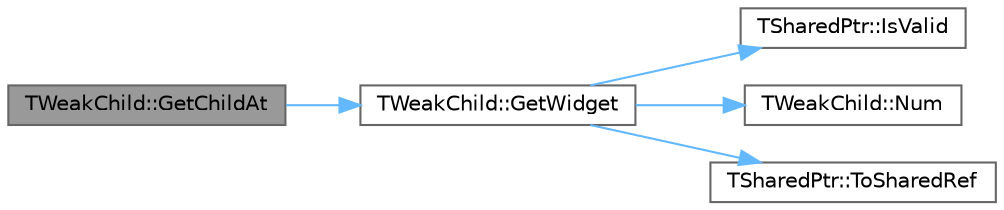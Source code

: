 digraph "TWeakChild::GetChildAt"
{
 // INTERACTIVE_SVG=YES
 // LATEX_PDF_SIZE
  bgcolor="transparent";
  edge [fontname=Helvetica,fontsize=10,labelfontname=Helvetica,labelfontsize=10];
  node [fontname=Helvetica,fontsize=10,shape=box,height=0.2,width=0.4];
  rankdir="LR";
  Node1 [id="Node000001",label="TWeakChild::GetChildAt",height=0.2,width=0.4,color="gray40", fillcolor="grey60", style="filled", fontcolor="black",tooltip=" "];
  Node1 -> Node2 [id="edge1_Node000001_Node000002",color="steelblue1",style="solid",tooltip=" "];
  Node2 [id="Node000002",label="TWeakChild::GetWidget",height=0.2,width=0.4,color="grey40", fillcolor="white", style="filled",URL="$da/d0b/classTWeakChild.html#a3dd07324a084df07c05dc361fbfcd40a",tooltip=" "];
  Node2 -> Node3 [id="edge2_Node000002_Node000003",color="steelblue1",style="solid",tooltip=" "];
  Node3 [id="Node000003",label="TSharedPtr::IsValid",height=0.2,width=0.4,color="grey40", fillcolor="white", style="filled",URL="$d8/d2f/classTSharedPtr.html#acb5f7d3a359aaafcebe24b6b19882ad3",tooltip="Checks to see if this shared pointer is actually pointing to an object."];
  Node2 -> Node4 [id="edge3_Node000002_Node000004",color="steelblue1",style="solid",tooltip=" "];
  Node4 [id="Node000004",label="TWeakChild::Num",height=0.2,width=0.4,color="grey40", fillcolor="white", style="filled",URL="$da/d0b/classTWeakChild.html#a489d71917c84b0577a602ee88464b1b8",tooltip=" "];
  Node2 -> Node5 [id="edge4_Node000002_Node000005",color="steelblue1",style="solid",tooltip=" "];
  Node5 [id="Node000005",label="TSharedPtr::ToSharedRef",height=0.2,width=0.4,color="grey40", fillcolor="white", style="filled",URL="$d8/d2f/classTSharedPtr.html#acea59fa031bb7cc8946d17d144bea616",tooltip="Converts a shared pointer to a shared reference."];
}
